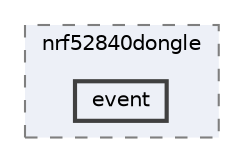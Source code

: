 digraph "/home/mj/Desktop/IoT-Chat-Digitalization/Dongle/gnrc_border_router/bin/nrf52840dongle/event"
{
 // LATEX_PDF_SIZE
  bgcolor="transparent";
  edge [fontname=Helvetica,fontsize=10,labelfontname=Helvetica,labelfontsize=10];
  node [fontname=Helvetica,fontsize=10,shape=box,height=0.2,width=0.4];
  compound=true
  subgraph clusterdir_9941f7556d96a0e17fefe82cd217bc3a {
    graph [ bgcolor="#edf0f7", pencolor="grey50", label="nrf52840dongle", fontname=Helvetica,fontsize=10 style="filled,dashed", URL="dir_9941f7556d96a0e17fefe82cd217bc3a.html",tooltip=""]
  dir_0a5006f6122f6f6711354357a308d74e [label="event", fillcolor="#edf0f7", color="grey25", style="filled,bold", URL="dir_0a5006f6122f6f6711354357a308d74e.html",tooltip=""];
  }
}
